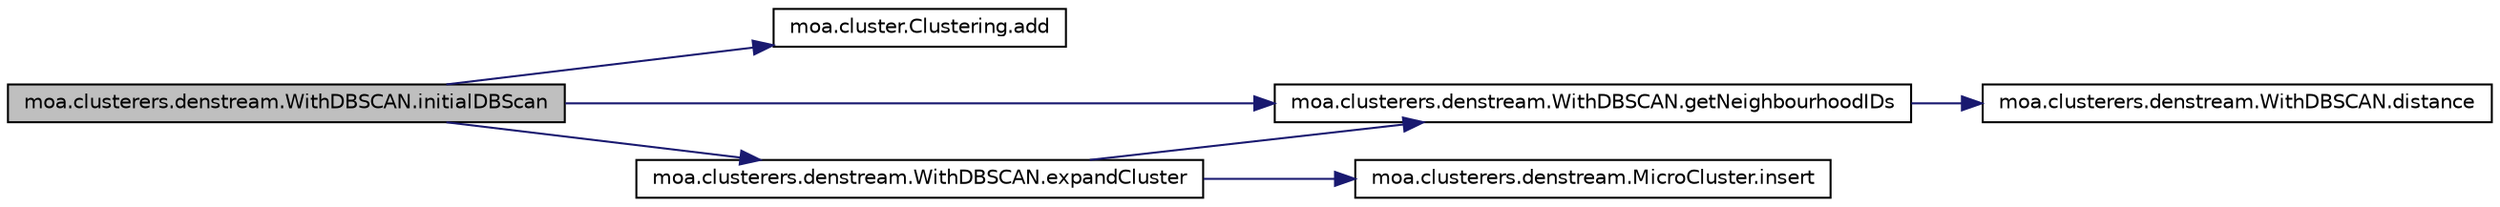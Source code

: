 digraph G
{
  edge [fontname="Helvetica",fontsize="10",labelfontname="Helvetica",labelfontsize="10"];
  node [fontname="Helvetica",fontsize="10",shape=record];
  rankdir=LR;
  Node1 [label="moa.clusterers.denstream.WithDBSCAN.initialDBScan",height=0.2,width=0.4,color="black", fillcolor="grey75", style="filled" fontcolor="black"];
  Node1 -> Node2 [color="midnightblue",fontsize="10",style="solid",fontname="Helvetica"];
  Node2 [label="moa.cluster.Clustering.add",height=0.2,width=0.4,color="black", fillcolor="white", style="filled",URL="$classmoa_1_1cluster_1_1Clustering.html#a7b39cc3d6666cb758b8954ecbe0ce2e9",tooltip="add a cluster to the clustering"];
  Node1 -> Node3 [color="midnightblue",fontsize="10",style="solid",fontname="Helvetica"];
  Node3 [label="moa.clusterers.denstream.WithDBSCAN.expandCluster",height=0.2,width=0.4,color="black", fillcolor="white", style="filled",URL="$classmoa_1_1clusterers_1_1denstream_1_1WithDBSCAN.html#aa89dd6112b7b77ddd8e862b31b6bef01"];
  Node3 -> Node4 [color="midnightblue",fontsize="10",style="solid",fontname="Helvetica"];
  Node4 [label="moa.clusterers.denstream.WithDBSCAN.getNeighbourhoodIDs",height=0.2,width=0.4,color="black", fillcolor="white", style="filled",URL="$classmoa_1_1clusterers_1_1denstream_1_1WithDBSCAN.html#ac20a911862c431ee9683f39155dfeedd"];
  Node4 -> Node5 [color="midnightblue",fontsize="10",style="solid",fontname="Helvetica"];
  Node5 [label="moa.clusterers.denstream.WithDBSCAN.distance",height=0.2,width=0.4,color="black", fillcolor="white", style="filled",URL="$classmoa_1_1clusterers_1_1denstream_1_1WithDBSCAN.html#a243a057549e5f0cbf0a5c8929b4050a4"];
  Node3 -> Node6 [color="midnightblue",fontsize="10",style="solid",fontname="Helvetica"];
  Node6 [label="moa.clusterers.denstream.MicroCluster.insert",height=0.2,width=0.4,color="black", fillcolor="white", style="filled",URL="$classmoa_1_1clusterers_1_1denstream_1_1MicroCluster.html#ab09f08cd749eb98af53ac96db8e118d7"];
  Node1 -> Node4 [color="midnightblue",fontsize="10",style="solid",fontname="Helvetica"];
}
